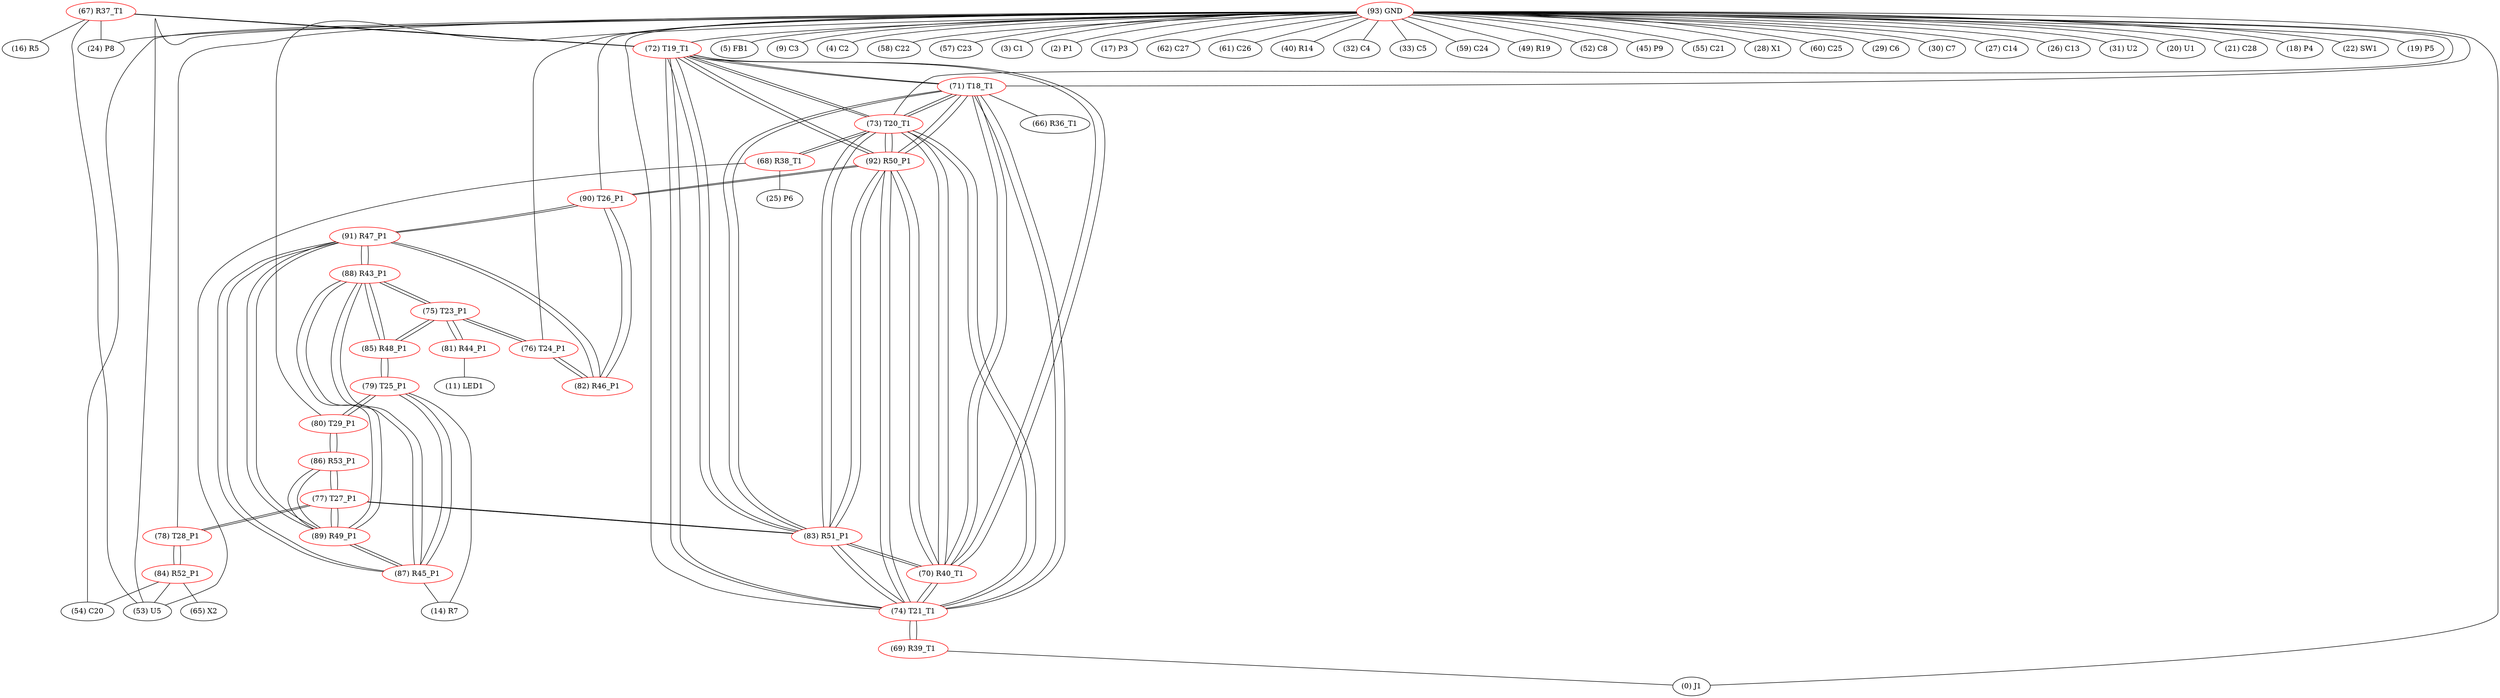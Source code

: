graph {
	67 [label="(67) R37_T1" color=red]
	16 [label="(16) R5"]
	24 [label="(24) P8"]
	53 [label="(53) U5"]
	72 [label="(72) T19_T1"]
	68 [label="(68) R38_T1" color=red]
	25 [label="(25) P6"]
	53 [label="(53) U5"]
	73 [label="(73) T20_T1"]
	69 [label="(69) R39_T1" color=red]
	0 [label="(0) J1"]
	74 [label="(74) T21_T1"]
	70 [label="(70) R40_T1" color=red]
	83 [label="(83) R51_P1"]
	92 [label="(92) R50_P1"]
	71 [label="(71) T18_T1"]
	74 [label="(74) T21_T1"]
	73 [label="(73) T20_T1"]
	72 [label="(72) T19_T1"]
	71 [label="(71) T18_T1" color=red]
	66 [label="(66) R36_T1"]
	83 [label="(83) R51_P1"]
	92 [label="(92) R50_P1"]
	74 [label="(74) T21_T1"]
	73 [label="(73) T20_T1"]
	72 [label="(72) T19_T1"]
	70 [label="(70) R40_T1"]
	72 [label="(72) T19_T1" color=red]
	67 [label="(67) R37_T1"]
	83 [label="(83) R51_P1"]
	92 [label="(92) R50_P1"]
	71 [label="(71) T18_T1"]
	74 [label="(74) T21_T1"]
	73 [label="(73) T20_T1"]
	70 [label="(70) R40_T1"]
	73 [label="(73) T20_T1" color=red]
	68 [label="(68) R38_T1"]
	83 [label="(83) R51_P1"]
	92 [label="(92) R50_P1"]
	71 [label="(71) T18_T1"]
	74 [label="(74) T21_T1"]
	72 [label="(72) T19_T1"]
	70 [label="(70) R40_T1"]
	74 [label="(74) T21_T1" color=red]
	69 [label="(69) R39_T1"]
	83 [label="(83) R51_P1"]
	92 [label="(92) R50_P1"]
	71 [label="(71) T18_T1"]
	73 [label="(73) T20_T1"]
	72 [label="(72) T19_T1"]
	70 [label="(70) R40_T1"]
	75 [label="(75) T23_P1" color=red]
	85 [label="(85) R48_P1"]
	88 [label="(88) R43_P1"]
	76 [label="(76) T24_P1"]
	81 [label="(81) R44_P1"]
	76 [label="(76) T24_P1" color=red]
	82 [label="(82) R46_P1"]
	75 [label="(75) T23_P1"]
	77 [label="(77) T27_P1" color=red]
	83 [label="(83) R51_P1"]
	78 [label="(78) T28_P1"]
	86 [label="(86) R53_P1"]
	89 [label="(89) R49_P1"]
	78 [label="(78) T28_P1" color=red]
	84 [label="(84) R52_P1"]
	77 [label="(77) T27_P1"]
	79 [label="(79) T25_P1" color=red]
	80 [label="(80) T29_P1"]
	85 [label="(85) R48_P1"]
	87 [label="(87) R45_P1"]
	14 [label="(14) R7"]
	80 [label="(80) T29_P1" color=red]
	79 [label="(79) T25_P1"]
	86 [label="(86) R53_P1"]
	81 [label="(81) R44_P1" color=red]
	11 [label="(11) LED1"]
	75 [label="(75) T23_P1"]
	82 [label="(82) R46_P1" color=red]
	90 [label="(90) T26_P1"]
	91 [label="(91) R47_P1"]
	76 [label="(76) T24_P1"]
	83 [label="(83) R51_P1" color=red]
	77 [label="(77) T27_P1"]
	92 [label="(92) R50_P1"]
	71 [label="(71) T18_T1"]
	74 [label="(74) T21_T1"]
	73 [label="(73) T20_T1"]
	72 [label="(72) T19_T1"]
	70 [label="(70) R40_T1"]
	84 [label="(84) R52_P1" color=red]
	53 [label="(53) U5"]
	65 [label="(65) X2"]
	54 [label="(54) C20"]
	78 [label="(78) T28_P1"]
	85 [label="(85) R48_P1" color=red]
	79 [label="(79) T25_P1"]
	75 [label="(75) T23_P1"]
	88 [label="(88) R43_P1"]
	86 [label="(86) R53_P1" color=red]
	80 [label="(80) T29_P1"]
	77 [label="(77) T27_P1"]
	89 [label="(89) R49_P1"]
	87 [label="(87) R45_P1" color=red]
	91 [label="(91) R47_P1"]
	88 [label="(88) R43_P1"]
	89 [label="(89) R49_P1"]
	79 [label="(79) T25_P1"]
	14 [label="(14) R7"]
	88 [label="(88) R43_P1" color=red]
	85 [label="(85) R48_P1"]
	75 [label="(75) T23_P1"]
	91 [label="(91) R47_P1"]
	87 [label="(87) R45_P1"]
	89 [label="(89) R49_P1"]
	89 [label="(89) R49_P1" color=red]
	91 [label="(91) R47_P1"]
	87 [label="(87) R45_P1"]
	88 [label="(88) R43_P1"]
	77 [label="(77) T27_P1"]
	86 [label="(86) R53_P1"]
	90 [label="(90) T26_P1" color=red]
	92 [label="(92) R50_P1"]
	82 [label="(82) R46_P1"]
	91 [label="(91) R47_P1"]
	91 [label="(91) R47_P1" color=red]
	87 [label="(87) R45_P1"]
	88 [label="(88) R43_P1"]
	89 [label="(89) R49_P1"]
	90 [label="(90) T26_P1"]
	82 [label="(82) R46_P1"]
	92 [label="(92) R50_P1" color=red]
	90 [label="(90) T26_P1"]
	83 [label="(83) R51_P1"]
	71 [label="(71) T18_T1"]
	74 [label="(74) T21_T1"]
	73 [label="(73) T20_T1"]
	72 [label="(72) T19_T1"]
	70 [label="(70) R40_T1"]
	93 [label="(93) GND" color=red]
	5 [label="(5) FB1"]
	9 [label="(9) C3"]
	0 [label="(0) J1"]
	4 [label="(4) C2"]
	58 [label="(58) C22"]
	57 [label="(57) C23"]
	3 [label="(3) C1"]
	2 [label="(2) P1"]
	17 [label="(17) P3"]
	62 [label="(62) C27"]
	61 [label="(61) C26"]
	40 [label="(40) R14"]
	32 [label="(32) C4"]
	33 [label="(33) C5"]
	53 [label="(53) U5"]
	59 [label="(59) C24"]
	49 [label="(49) R19"]
	52 [label="(52) C8"]
	45 [label="(45) P9"]
	55 [label="(55) C21"]
	28 [label="(28) X1"]
	60 [label="(60) C25"]
	29 [label="(29) C6"]
	30 [label="(30) C7"]
	54 [label="(54) C20"]
	27 [label="(27) C14"]
	26 [label="(26) C13"]
	31 [label="(31) U2"]
	20 [label="(20) U1"]
	24 [label="(24) P8"]
	21 [label="(21) C28"]
	18 [label="(18) P4"]
	22 [label="(22) SW1"]
	19 [label="(19) P5"]
	73 [label="(73) T20_T1"]
	72 [label="(72) T19_T1"]
	71 [label="(71) T18_T1"]
	74 [label="(74) T21_T1"]
	90 [label="(90) T26_P1"]
	76 [label="(76) T24_P1"]
	80 [label="(80) T29_P1"]
	78 [label="(78) T28_P1"]
	67 -- 16
	67 -- 24
	67 -- 53
	67 -- 72
	68 -- 25
	68 -- 53
	68 -- 73
	69 -- 0
	69 -- 74
	70 -- 83
	70 -- 92
	70 -- 71
	70 -- 74
	70 -- 73
	70 -- 72
	71 -- 66
	71 -- 83
	71 -- 92
	71 -- 74
	71 -- 73
	71 -- 72
	71 -- 70
	72 -- 67
	72 -- 83
	72 -- 92
	72 -- 71
	72 -- 74
	72 -- 73
	72 -- 70
	73 -- 68
	73 -- 83
	73 -- 92
	73 -- 71
	73 -- 74
	73 -- 72
	73 -- 70
	74 -- 69
	74 -- 83
	74 -- 92
	74 -- 71
	74 -- 73
	74 -- 72
	74 -- 70
	75 -- 85
	75 -- 88
	75 -- 76
	75 -- 81
	76 -- 82
	76 -- 75
	77 -- 83
	77 -- 78
	77 -- 86
	77 -- 89
	78 -- 84
	78 -- 77
	79 -- 80
	79 -- 85
	79 -- 87
	79 -- 14
	80 -- 79
	80 -- 86
	81 -- 11
	81 -- 75
	82 -- 90
	82 -- 91
	82 -- 76
	83 -- 77
	83 -- 92
	83 -- 71
	83 -- 74
	83 -- 73
	83 -- 72
	83 -- 70
	84 -- 53
	84 -- 65
	84 -- 54
	84 -- 78
	85 -- 79
	85 -- 75
	85 -- 88
	86 -- 80
	86 -- 77
	86 -- 89
	87 -- 91
	87 -- 88
	87 -- 89
	87 -- 79
	87 -- 14
	88 -- 85
	88 -- 75
	88 -- 91
	88 -- 87
	88 -- 89
	89 -- 91
	89 -- 87
	89 -- 88
	89 -- 77
	89 -- 86
	90 -- 92
	90 -- 82
	90 -- 91
	91 -- 87
	91 -- 88
	91 -- 89
	91 -- 90
	91 -- 82
	92 -- 90
	92 -- 83
	92 -- 71
	92 -- 74
	92 -- 73
	92 -- 72
	92 -- 70
	93 -- 5
	93 -- 9
	93 -- 0
	93 -- 4
	93 -- 58
	93 -- 57
	93 -- 3
	93 -- 2
	93 -- 17
	93 -- 62
	93 -- 61
	93 -- 40
	93 -- 32
	93 -- 33
	93 -- 53
	93 -- 59
	93 -- 49
	93 -- 52
	93 -- 45
	93 -- 55
	93 -- 28
	93 -- 60
	93 -- 29
	93 -- 30
	93 -- 54
	93 -- 27
	93 -- 26
	93 -- 31
	93 -- 20
	93 -- 24
	93 -- 21
	93 -- 18
	93 -- 22
	93 -- 19
	93 -- 73
	93 -- 72
	93 -- 71
	93 -- 74
	93 -- 90
	93 -- 76
	93 -- 80
	93 -- 78
}